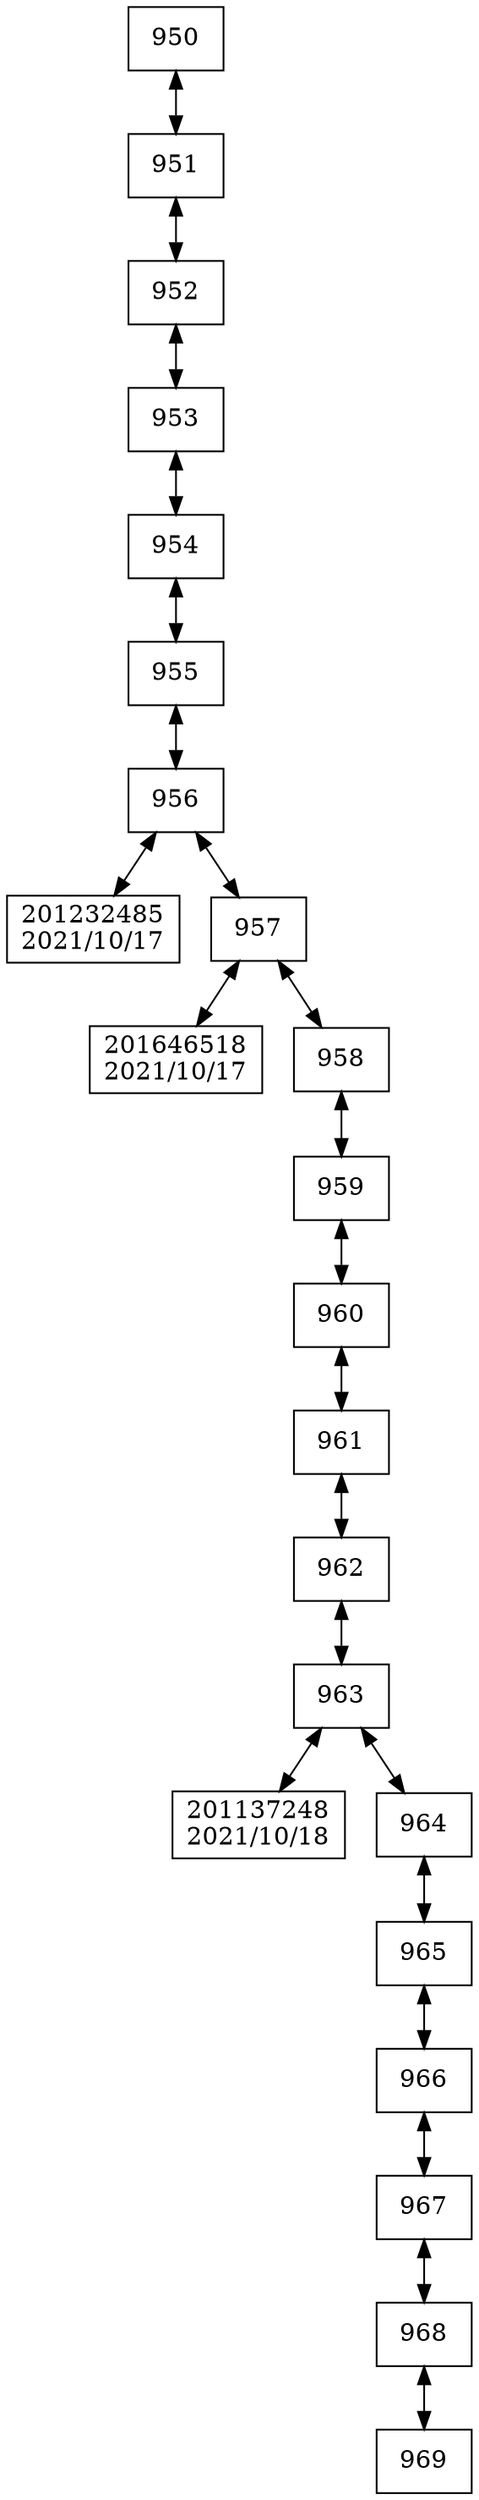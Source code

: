 digraph G{
 rankdir = TB; 
node [shape=box]; 
compound=true; 
"950"[label="950"];
"951"[label="951"];
"952"[label="952"];
"953"[label="953"];
"954"[label="954"];
"955"[label="955"];
"956"[label="956"];
"201232485"[label="201232485
2021/10/17"];
"957"[label="957"];
"201646518"[label="201646518
2021/10/17"];
"958"[label="958"];
"959"[label="959"];
"960"[label="960"];
"961"[label="961"];
"962"[label="962"];
"963"[label="963"];
"201137248"[label="201137248
2021/10/18"];
"964"[label="964"];
"965"[label="965"];
"966"[label="966"];
"967"[label="967"];
"968"[label="968"];
"969"[label="969"];
"950" -> "951"[dir="both"];
"951" -> "952"[dir="both"];
"952" -> "953"[dir="both"];
"953" -> "954"[dir="both"];
"954" -> "955"[dir="both"];
"955" -> "956"[dir="both"];
"956" -> "201232485"[dir="both"];
"956" -> "957"[dir="both"];
"957" -> "201646518"[dir="both"];
"957" -> "958"[dir="both"];
"958" -> "959"[dir="both"];
"959" -> "960"[dir="both"];
"960" -> "961"[dir="both"];
"961" -> "962"[dir="both"];
"962" -> "963"[dir="both"];
"963" -> "201137248"[dir="both"];
"963" -> "964"[dir="both"];
"964" -> "965"[dir="both"];
"965" -> "966"[dir="both"];
"966" -> "967"[dir="both"];
"967" -> "968"[dir="both"];
"968" -> "969"[dir="both"];

}

